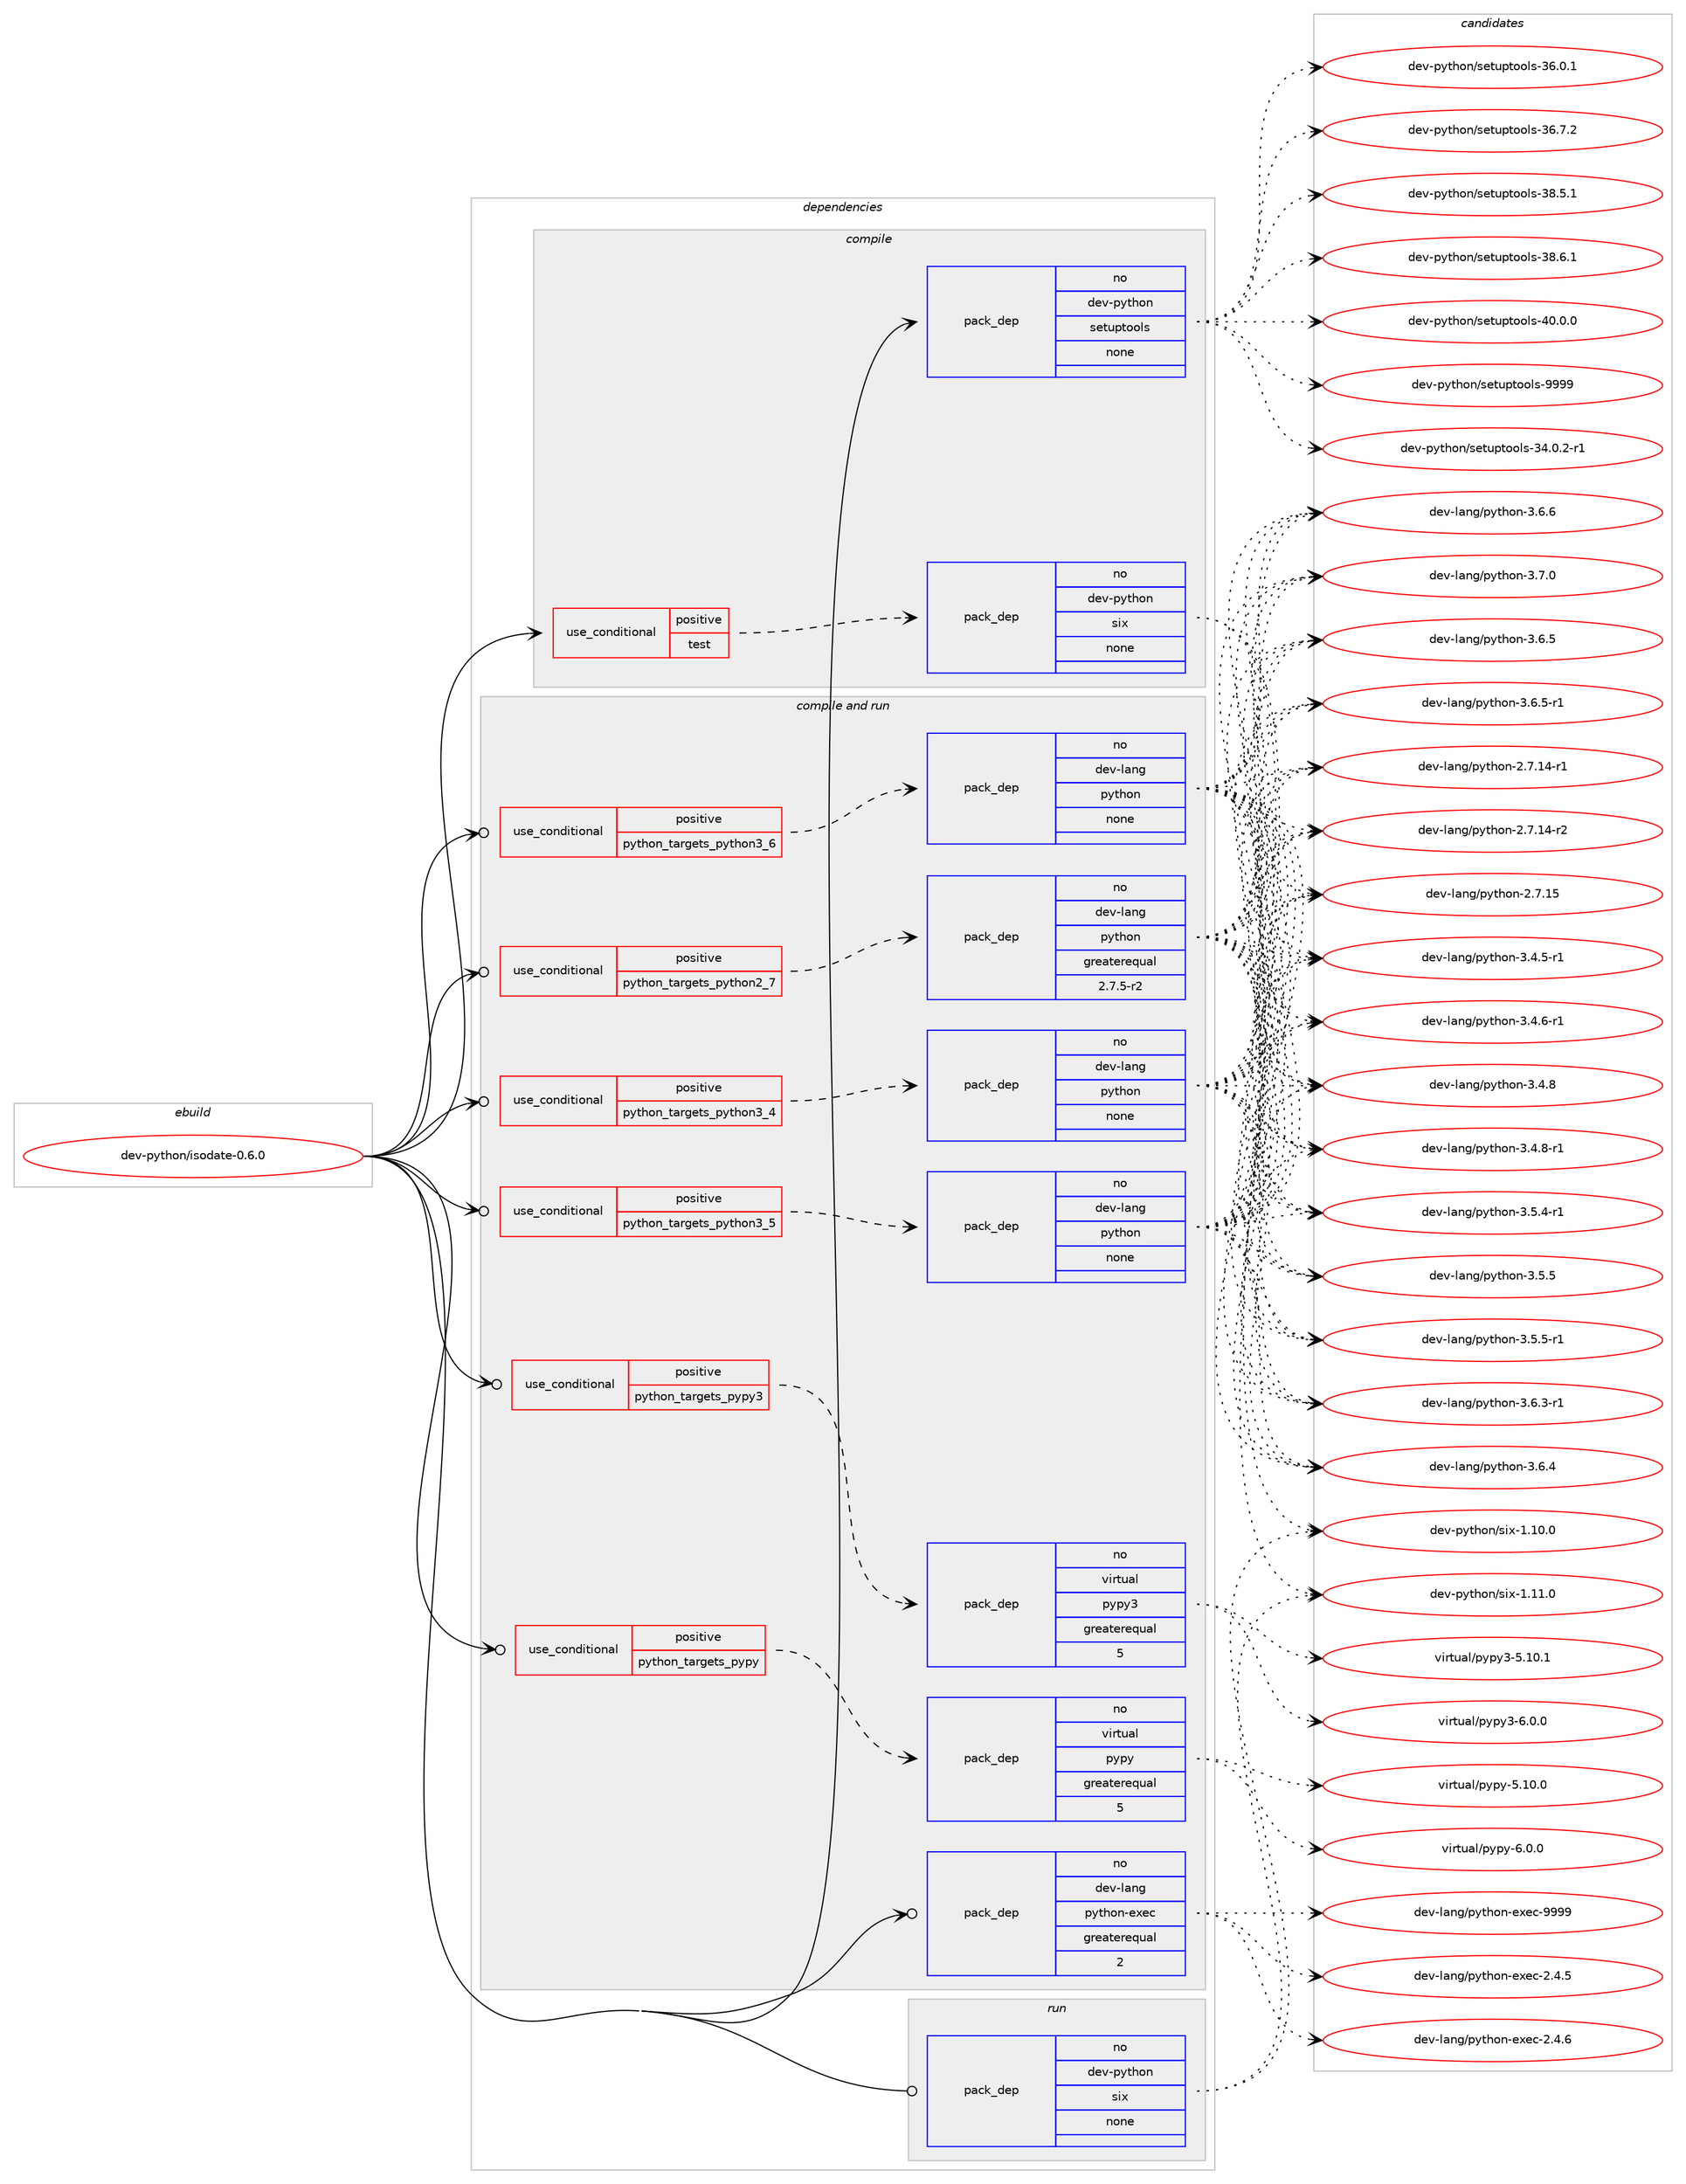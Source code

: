 digraph prolog {

# *************
# Graph options
# *************

newrank=true;
concentrate=true;
compound=true;
graph [rankdir=LR,fontname=Helvetica,fontsize=10,ranksep=1.5];#, ranksep=2.5, nodesep=0.2];
edge  [arrowhead=vee];
node  [fontname=Helvetica,fontsize=10];

# **********
# The ebuild
# **********

subgraph cluster_leftcol {
color=gray;
rank=same;
label=<<i>ebuild</i>>;
id [label="dev-python/isodate-0.6.0", color=red, width=4, href="../dev-python/isodate-0.6.0.svg"];
}

# ****************
# The dependencies
# ****************

subgraph cluster_midcol {
color=gray;
label=<<i>dependencies</i>>;
subgraph cluster_compile {
fillcolor="#eeeeee";
style=filled;
label=<<i>compile</i>>;
subgraph cond1481 {
dependency5124 [label=<<TABLE BORDER="0" CELLBORDER="1" CELLSPACING="0" CELLPADDING="4"><TR><TD ROWSPAN="3" CELLPADDING="10">use_conditional</TD></TR><TR><TD>positive</TD></TR><TR><TD>test</TD></TR></TABLE>>, shape=none, color=red];
subgraph pack3518 {
dependency5125 [label=<<TABLE BORDER="0" CELLBORDER="1" CELLSPACING="0" CELLPADDING="4" WIDTH="220"><TR><TD ROWSPAN="6" CELLPADDING="30">pack_dep</TD></TR><TR><TD WIDTH="110">no</TD></TR><TR><TD>dev-python</TD></TR><TR><TD>six</TD></TR><TR><TD>none</TD></TR><TR><TD></TD></TR></TABLE>>, shape=none, color=blue];
}
dependency5124:e -> dependency5125:w [weight=20,style="dashed",arrowhead="vee"];
}
id:e -> dependency5124:w [weight=20,style="solid",arrowhead="vee"];
subgraph pack3519 {
dependency5126 [label=<<TABLE BORDER="0" CELLBORDER="1" CELLSPACING="0" CELLPADDING="4" WIDTH="220"><TR><TD ROWSPAN="6" CELLPADDING="30">pack_dep</TD></TR><TR><TD WIDTH="110">no</TD></TR><TR><TD>dev-python</TD></TR><TR><TD>setuptools</TD></TR><TR><TD>none</TD></TR><TR><TD></TD></TR></TABLE>>, shape=none, color=blue];
}
id:e -> dependency5126:w [weight=20,style="solid",arrowhead="vee"];
}
subgraph cluster_compileandrun {
fillcolor="#eeeeee";
style=filled;
label=<<i>compile and run</i>>;
subgraph cond1482 {
dependency5127 [label=<<TABLE BORDER="0" CELLBORDER="1" CELLSPACING="0" CELLPADDING="4"><TR><TD ROWSPAN="3" CELLPADDING="10">use_conditional</TD></TR><TR><TD>positive</TD></TR><TR><TD>python_targets_pypy</TD></TR></TABLE>>, shape=none, color=red];
subgraph pack3520 {
dependency5128 [label=<<TABLE BORDER="0" CELLBORDER="1" CELLSPACING="0" CELLPADDING="4" WIDTH="220"><TR><TD ROWSPAN="6" CELLPADDING="30">pack_dep</TD></TR><TR><TD WIDTH="110">no</TD></TR><TR><TD>virtual</TD></TR><TR><TD>pypy</TD></TR><TR><TD>greaterequal</TD></TR><TR><TD>5</TD></TR></TABLE>>, shape=none, color=blue];
}
dependency5127:e -> dependency5128:w [weight=20,style="dashed",arrowhead="vee"];
}
id:e -> dependency5127:w [weight=20,style="solid",arrowhead="odotvee"];
subgraph cond1483 {
dependency5129 [label=<<TABLE BORDER="0" CELLBORDER="1" CELLSPACING="0" CELLPADDING="4"><TR><TD ROWSPAN="3" CELLPADDING="10">use_conditional</TD></TR><TR><TD>positive</TD></TR><TR><TD>python_targets_pypy3</TD></TR></TABLE>>, shape=none, color=red];
subgraph pack3521 {
dependency5130 [label=<<TABLE BORDER="0" CELLBORDER="1" CELLSPACING="0" CELLPADDING="4" WIDTH="220"><TR><TD ROWSPAN="6" CELLPADDING="30">pack_dep</TD></TR><TR><TD WIDTH="110">no</TD></TR><TR><TD>virtual</TD></TR><TR><TD>pypy3</TD></TR><TR><TD>greaterequal</TD></TR><TR><TD>5</TD></TR></TABLE>>, shape=none, color=blue];
}
dependency5129:e -> dependency5130:w [weight=20,style="dashed",arrowhead="vee"];
}
id:e -> dependency5129:w [weight=20,style="solid",arrowhead="odotvee"];
subgraph cond1484 {
dependency5131 [label=<<TABLE BORDER="0" CELLBORDER="1" CELLSPACING="0" CELLPADDING="4"><TR><TD ROWSPAN="3" CELLPADDING="10">use_conditional</TD></TR><TR><TD>positive</TD></TR><TR><TD>python_targets_python2_7</TD></TR></TABLE>>, shape=none, color=red];
subgraph pack3522 {
dependency5132 [label=<<TABLE BORDER="0" CELLBORDER="1" CELLSPACING="0" CELLPADDING="4" WIDTH="220"><TR><TD ROWSPAN="6" CELLPADDING="30">pack_dep</TD></TR><TR><TD WIDTH="110">no</TD></TR><TR><TD>dev-lang</TD></TR><TR><TD>python</TD></TR><TR><TD>greaterequal</TD></TR><TR><TD>2.7.5-r2</TD></TR></TABLE>>, shape=none, color=blue];
}
dependency5131:e -> dependency5132:w [weight=20,style="dashed",arrowhead="vee"];
}
id:e -> dependency5131:w [weight=20,style="solid",arrowhead="odotvee"];
subgraph cond1485 {
dependency5133 [label=<<TABLE BORDER="0" CELLBORDER="1" CELLSPACING="0" CELLPADDING="4"><TR><TD ROWSPAN="3" CELLPADDING="10">use_conditional</TD></TR><TR><TD>positive</TD></TR><TR><TD>python_targets_python3_4</TD></TR></TABLE>>, shape=none, color=red];
subgraph pack3523 {
dependency5134 [label=<<TABLE BORDER="0" CELLBORDER="1" CELLSPACING="0" CELLPADDING="4" WIDTH="220"><TR><TD ROWSPAN="6" CELLPADDING="30">pack_dep</TD></TR><TR><TD WIDTH="110">no</TD></TR><TR><TD>dev-lang</TD></TR><TR><TD>python</TD></TR><TR><TD>none</TD></TR><TR><TD></TD></TR></TABLE>>, shape=none, color=blue];
}
dependency5133:e -> dependency5134:w [weight=20,style="dashed",arrowhead="vee"];
}
id:e -> dependency5133:w [weight=20,style="solid",arrowhead="odotvee"];
subgraph cond1486 {
dependency5135 [label=<<TABLE BORDER="0" CELLBORDER="1" CELLSPACING="0" CELLPADDING="4"><TR><TD ROWSPAN="3" CELLPADDING="10">use_conditional</TD></TR><TR><TD>positive</TD></TR><TR><TD>python_targets_python3_5</TD></TR></TABLE>>, shape=none, color=red];
subgraph pack3524 {
dependency5136 [label=<<TABLE BORDER="0" CELLBORDER="1" CELLSPACING="0" CELLPADDING="4" WIDTH="220"><TR><TD ROWSPAN="6" CELLPADDING="30">pack_dep</TD></TR><TR><TD WIDTH="110">no</TD></TR><TR><TD>dev-lang</TD></TR><TR><TD>python</TD></TR><TR><TD>none</TD></TR><TR><TD></TD></TR></TABLE>>, shape=none, color=blue];
}
dependency5135:e -> dependency5136:w [weight=20,style="dashed",arrowhead="vee"];
}
id:e -> dependency5135:w [weight=20,style="solid",arrowhead="odotvee"];
subgraph cond1487 {
dependency5137 [label=<<TABLE BORDER="0" CELLBORDER="1" CELLSPACING="0" CELLPADDING="4"><TR><TD ROWSPAN="3" CELLPADDING="10">use_conditional</TD></TR><TR><TD>positive</TD></TR><TR><TD>python_targets_python3_6</TD></TR></TABLE>>, shape=none, color=red];
subgraph pack3525 {
dependency5138 [label=<<TABLE BORDER="0" CELLBORDER="1" CELLSPACING="0" CELLPADDING="4" WIDTH="220"><TR><TD ROWSPAN="6" CELLPADDING="30">pack_dep</TD></TR><TR><TD WIDTH="110">no</TD></TR><TR><TD>dev-lang</TD></TR><TR><TD>python</TD></TR><TR><TD>none</TD></TR><TR><TD></TD></TR></TABLE>>, shape=none, color=blue];
}
dependency5137:e -> dependency5138:w [weight=20,style="dashed",arrowhead="vee"];
}
id:e -> dependency5137:w [weight=20,style="solid",arrowhead="odotvee"];
subgraph pack3526 {
dependency5139 [label=<<TABLE BORDER="0" CELLBORDER="1" CELLSPACING="0" CELLPADDING="4" WIDTH="220"><TR><TD ROWSPAN="6" CELLPADDING="30">pack_dep</TD></TR><TR><TD WIDTH="110">no</TD></TR><TR><TD>dev-lang</TD></TR><TR><TD>python-exec</TD></TR><TR><TD>greaterequal</TD></TR><TR><TD>2</TD></TR></TABLE>>, shape=none, color=blue];
}
id:e -> dependency5139:w [weight=20,style="solid",arrowhead="odotvee"];
}
subgraph cluster_run {
fillcolor="#eeeeee";
style=filled;
label=<<i>run</i>>;
subgraph pack3527 {
dependency5140 [label=<<TABLE BORDER="0" CELLBORDER="1" CELLSPACING="0" CELLPADDING="4" WIDTH="220"><TR><TD ROWSPAN="6" CELLPADDING="30">pack_dep</TD></TR><TR><TD WIDTH="110">no</TD></TR><TR><TD>dev-python</TD></TR><TR><TD>six</TD></TR><TR><TD>none</TD></TR><TR><TD></TD></TR></TABLE>>, shape=none, color=blue];
}
id:e -> dependency5140:w [weight=20,style="solid",arrowhead="odot"];
}
}

# **************
# The candidates
# **************

subgraph cluster_choices {
rank=same;
color=gray;
label=<<i>candidates</i>>;

subgraph choice3518 {
color=black;
nodesep=1;
choice100101118451121211161041111104711510512045494649484648 [label="dev-python/six-1.10.0", color=red, width=4,href="../dev-python/six-1.10.0.svg"];
choice100101118451121211161041111104711510512045494649494648 [label="dev-python/six-1.11.0", color=red, width=4,href="../dev-python/six-1.11.0.svg"];
dependency5125:e -> choice100101118451121211161041111104711510512045494649484648:w [style=dotted,weight="100"];
dependency5125:e -> choice100101118451121211161041111104711510512045494649494648:w [style=dotted,weight="100"];
}
subgraph choice3519 {
color=black;
nodesep=1;
choice1001011184511212111610411111047115101116117112116111111108115455152464846504511449 [label="dev-python/setuptools-34.0.2-r1", color=red, width=4,href="../dev-python/setuptools-34.0.2-r1.svg"];
choice100101118451121211161041111104711510111611711211611111110811545515446484649 [label="dev-python/setuptools-36.0.1", color=red, width=4,href="../dev-python/setuptools-36.0.1.svg"];
choice100101118451121211161041111104711510111611711211611111110811545515446554650 [label="dev-python/setuptools-36.7.2", color=red, width=4,href="../dev-python/setuptools-36.7.2.svg"];
choice100101118451121211161041111104711510111611711211611111110811545515646534649 [label="dev-python/setuptools-38.5.1", color=red, width=4,href="../dev-python/setuptools-38.5.1.svg"];
choice100101118451121211161041111104711510111611711211611111110811545515646544649 [label="dev-python/setuptools-38.6.1", color=red, width=4,href="../dev-python/setuptools-38.6.1.svg"];
choice100101118451121211161041111104711510111611711211611111110811545524846484648 [label="dev-python/setuptools-40.0.0", color=red, width=4,href="../dev-python/setuptools-40.0.0.svg"];
choice10010111845112121116104111110471151011161171121161111111081154557575757 [label="dev-python/setuptools-9999", color=red, width=4,href="../dev-python/setuptools-9999.svg"];
dependency5126:e -> choice1001011184511212111610411111047115101116117112116111111108115455152464846504511449:w [style=dotted,weight="100"];
dependency5126:e -> choice100101118451121211161041111104711510111611711211611111110811545515446484649:w [style=dotted,weight="100"];
dependency5126:e -> choice100101118451121211161041111104711510111611711211611111110811545515446554650:w [style=dotted,weight="100"];
dependency5126:e -> choice100101118451121211161041111104711510111611711211611111110811545515646534649:w [style=dotted,weight="100"];
dependency5126:e -> choice100101118451121211161041111104711510111611711211611111110811545515646544649:w [style=dotted,weight="100"];
dependency5126:e -> choice100101118451121211161041111104711510111611711211611111110811545524846484648:w [style=dotted,weight="100"];
dependency5126:e -> choice10010111845112121116104111110471151011161171121161111111081154557575757:w [style=dotted,weight="100"];
}
subgraph choice3520 {
color=black;
nodesep=1;
choice118105114116117971084711212111212145534649484648 [label="virtual/pypy-5.10.0", color=red, width=4,href="../virtual/pypy-5.10.0.svg"];
choice1181051141161179710847112121112121455446484648 [label="virtual/pypy-6.0.0", color=red, width=4,href="../virtual/pypy-6.0.0.svg"];
dependency5128:e -> choice118105114116117971084711212111212145534649484648:w [style=dotted,weight="100"];
dependency5128:e -> choice1181051141161179710847112121112121455446484648:w [style=dotted,weight="100"];
}
subgraph choice3521 {
color=black;
nodesep=1;
choice11810511411611797108471121211121215145534649484649 [label="virtual/pypy3-5.10.1", color=red, width=4,href="../virtual/pypy3-5.10.1.svg"];
choice118105114116117971084711212111212151455446484648 [label="virtual/pypy3-6.0.0", color=red, width=4,href="../virtual/pypy3-6.0.0.svg"];
dependency5130:e -> choice11810511411611797108471121211121215145534649484649:w [style=dotted,weight="100"];
dependency5130:e -> choice118105114116117971084711212111212151455446484648:w [style=dotted,weight="100"];
}
subgraph choice3522 {
color=black;
nodesep=1;
choice100101118451089711010347112121116104111110455046554649524511449 [label="dev-lang/python-2.7.14-r1", color=red, width=4,href="../dev-lang/python-2.7.14-r1.svg"];
choice100101118451089711010347112121116104111110455046554649524511450 [label="dev-lang/python-2.7.14-r2", color=red, width=4,href="../dev-lang/python-2.7.14-r2.svg"];
choice10010111845108971101034711212111610411111045504655464953 [label="dev-lang/python-2.7.15", color=red, width=4,href="../dev-lang/python-2.7.15.svg"];
choice1001011184510897110103471121211161041111104551465246534511449 [label="dev-lang/python-3.4.5-r1", color=red, width=4,href="../dev-lang/python-3.4.5-r1.svg"];
choice1001011184510897110103471121211161041111104551465246544511449 [label="dev-lang/python-3.4.6-r1", color=red, width=4,href="../dev-lang/python-3.4.6-r1.svg"];
choice100101118451089711010347112121116104111110455146524656 [label="dev-lang/python-3.4.8", color=red, width=4,href="../dev-lang/python-3.4.8.svg"];
choice1001011184510897110103471121211161041111104551465246564511449 [label="dev-lang/python-3.4.8-r1", color=red, width=4,href="../dev-lang/python-3.4.8-r1.svg"];
choice1001011184510897110103471121211161041111104551465346524511449 [label="dev-lang/python-3.5.4-r1", color=red, width=4,href="../dev-lang/python-3.5.4-r1.svg"];
choice100101118451089711010347112121116104111110455146534653 [label="dev-lang/python-3.5.5", color=red, width=4,href="../dev-lang/python-3.5.5.svg"];
choice1001011184510897110103471121211161041111104551465346534511449 [label="dev-lang/python-3.5.5-r1", color=red, width=4,href="../dev-lang/python-3.5.5-r1.svg"];
choice1001011184510897110103471121211161041111104551465446514511449 [label="dev-lang/python-3.6.3-r1", color=red, width=4,href="../dev-lang/python-3.6.3-r1.svg"];
choice100101118451089711010347112121116104111110455146544652 [label="dev-lang/python-3.6.4", color=red, width=4,href="../dev-lang/python-3.6.4.svg"];
choice100101118451089711010347112121116104111110455146544653 [label="dev-lang/python-3.6.5", color=red, width=4,href="../dev-lang/python-3.6.5.svg"];
choice1001011184510897110103471121211161041111104551465446534511449 [label="dev-lang/python-3.6.5-r1", color=red, width=4,href="../dev-lang/python-3.6.5-r1.svg"];
choice100101118451089711010347112121116104111110455146544654 [label="dev-lang/python-3.6.6", color=red, width=4,href="../dev-lang/python-3.6.6.svg"];
choice100101118451089711010347112121116104111110455146554648 [label="dev-lang/python-3.7.0", color=red, width=4,href="../dev-lang/python-3.7.0.svg"];
dependency5132:e -> choice100101118451089711010347112121116104111110455046554649524511449:w [style=dotted,weight="100"];
dependency5132:e -> choice100101118451089711010347112121116104111110455046554649524511450:w [style=dotted,weight="100"];
dependency5132:e -> choice10010111845108971101034711212111610411111045504655464953:w [style=dotted,weight="100"];
dependency5132:e -> choice1001011184510897110103471121211161041111104551465246534511449:w [style=dotted,weight="100"];
dependency5132:e -> choice1001011184510897110103471121211161041111104551465246544511449:w [style=dotted,weight="100"];
dependency5132:e -> choice100101118451089711010347112121116104111110455146524656:w [style=dotted,weight="100"];
dependency5132:e -> choice1001011184510897110103471121211161041111104551465246564511449:w [style=dotted,weight="100"];
dependency5132:e -> choice1001011184510897110103471121211161041111104551465346524511449:w [style=dotted,weight="100"];
dependency5132:e -> choice100101118451089711010347112121116104111110455146534653:w [style=dotted,weight="100"];
dependency5132:e -> choice1001011184510897110103471121211161041111104551465346534511449:w [style=dotted,weight="100"];
dependency5132:e -> choice1001011184510897110103471121211161041111104551465446514511449:w [style=dotted,weight="100"];
dependency5132:e -> choice100101118451089711010347112121116104111110455146544652:w [style=dotted,weight="100"];
dependency5132:e -> choice100101118451089711010347112121116104111110455146544653:w [style=dotted,weight="100"];
dependency5132:e -> choice1001011184510897110103471121211161041111104551465446534511449:w [style=dotted,weight="100"];
dependency5132:e -> choice100101118451089711010347112121116104111110455146544654:w [style=dotted,weight="100"];
dependency5132:e -> choice100101118451089711010347112121116104111110455146554648:w [style=dotted,weight="100"];
}
subgraph choice3523 {
color=black;
nodesep=1;
choice100101118451089711010347112121116104111110455046554649524511449 [label="dev-lang/python-2.7.14-r1", color=red, width=4,href="../dev-lang/python-2.7.14-r1.svg"];
choice100101118451089711010347112121116104111110455046554649524511450 [label="dev-lang/python-2.7.14-r2", color=red, width=4,href="../dev-lang/python-2.7.14-r2.svg"];
choice10010111845108971101034711212111610411111045504655464953 [label="dev-lang/python-2.7.15", color=red, width=4,href="../dev-lang/python-2.7.15.svg"];
choice1001011184510897110103471121211161041111104551465246534511449 [label="dev-lang/python-3.4.5-r1", color=red, width=4,href="../dev-lang/python-3.4.5-r1.svg"];
choice1001011184510897110103471121211161041111104551465246544511449 [label="dev-lang/python-3.4.6-r1", color=red, width=4,href="../dev-lang/python-3.4.6-r1.svg"];
choice100101118451089711010347112121116104111110455146524656 [label="dev-lang/python-3.4.8", color=red, width=4,href="../dev-lang/python-3.4.8.svg"];
choice1001011184510897110103471121211161041111104551465246564511449 [label="dev-lang/python-3.4.8-r1", color=red, width=4,href="../dev-lang/python-3.4.8-r1.svg"];
choice1001011184510897110103471121211161041111104551465346524511449 [label="dev-lang/python-3.5.4-r1", color=red, width=4,href="../dev-lang/python-3.5.4-r1.svg"];
choice100101118451089711010347112121116104111110455146534653 [label="dev-lang/python-3.5.5", color=red, width=4,href="../dev-lang/python-3.5.5.svg"];
choice1001011184510897110103471121211161041111104551465346534511449 [label="dev-lang/python-3.5.5-r1", color=red, width=4,href="../dev-lang/python-3.5.5-r1.svg"];
choice1001011184510897110103471121211161041111104551465446514511449 [label="dev-lang/python-3.6.3-r1", color=red, width=4,href="../dev-lang/python-3.6.3-r1.svg"];
choice100101118451089711010347112121116104111110455146544652 [label="dev-lang/python-3.6.4", color=red, width=4,href="../dev-lang/python-3.6.4.svg"];
choice100101118451089711010347112121116104111110455146544653 [label="dev-lang/python-3.6.5", color=red, width=4,href="../dev-lang/python-3.6.5.svg"];
choice1001011184510897110103471121211161041111104551465446534511449 [label="dev-lang/python-3.6.5-r1", color=red, width=4,href="../dev-lang/python-3.6.5-r1.svg"];
choice100101118451089711010347112121116104111110455146544654 [label="dev-lang/python-3.6.6", color=red, width=4,href="../dev-lang/python-3.6.6.svg"];
choice100101118451089711010347112121116104111110455146554648 [label="dev-lang/python-3.7.0", color=red, width=4,href="../dev-lang/python-3.7.0.svg"];
dependency5134:e -> choice100101118451089711010347112121116104111110455046554649524511449:w [style=dotted,weight="100"];
dependency5134:e -> choice100101118451089711010347112121116104111110455046554649524511450:w [style=dotted,weight="100"];
dependency5134:e -> choice10010111845108971101034711212111610411111045504655464953:w [style=dotted,weight="100"];
dependency5134:e -> choice1001011184510897110103471121211161041111104551465246534511449:w [style=dotted,weight="100"];
dependency5134:e -> choice1001011184510897110103471121211161041111104551465246544511449:w [style=dotted,weight="100"];
dependency5134:e -> choice100101118451089711010347112121116104111110455146524656:w [style=dotted,weight="100"];
dependency5134:e -> choice1001011184510897110103471121211161041111104551465246564511449:w [style=dotted,weight="100"];
dependency5134:e -> choice1001011184510897110103471121211161041111104551465346524511449:w [style=dotted,weight="100"];
dependency5134:e -> choice100101118451089711010347112121116104111110455146534653:w [style=dotted,weight="100"];
dependency5134:e -> choice1001011184510897110103471121211161041111104551465346534511449:w [style=dotted,weight="100"];
dependency5134:e -> choice1001011184510897110103471121211161041111104551465446514511449:w [style=dotted,weight="100"];
dependency5134:e -> choice100101118451089711010347112121116104111110455146544652:w [style=dotted,weight="100"];
dependency5134:e -> choice100101118451089711010347112121116104111110455146544653:w [style=dotted,weight="100"];
dependency5134:e -> choice1001011184510897110103471121211161041111104551465446534511449:w [style=dotted,weight="100"];
dependency5134:e -> choice100101118451089711010347112121116104111110455146544654:w [style=dotted,weight="100"];
dependency5134:e -> choice100101118451089711010347112121116104111110455146554648:w [style=dotted,weight="100"];
}
subgraph choice3524 {
color=black;
nodesep=1;
choice100101118451089711010347112121116104111110455046554649524511449 [label="dev-lang/python-2.7.14-r1", color=red, width=4,href="../dev-lang/python-2.7.14-r1.svg"];
choice100101118451089711010347112121116104111110455046554649524511450 [label="dev-lang/python-2.7.14-r2", color=red, width=4,href="../dev-lang/python-2.7.14-r2.svg"];
choice10010111845108971101034711212111610411111045504655464953 [label="dev-lang/python-2.7.15", color=red, width=4,href="../dev-lang/python-2.7.15.svg"];
choice1001011184510897110103471121211161041111104551465246534511449 [label="dev-lang/python-3.4.5-r1", color=red, width=4,href="../dev-lang/python-3.4.5-r1.svg"];
choice1001011184510897110103471121211161041111104551465246544511449 [label="dev-lang/python-3.4.6-r1", color=red, width=4,href="../dev-lang/python-3.4.6-r1.svg"];
choice100101118451089711010347112121116104111110455146524656 [label="dev-lang/python-3.4.8", color=red, width=4,href="../dev-lang/python-3.4.8.svg"];
choice1001011184510897110103471121211161041111104551465246564511449 [label="dev-lang/python-3.4.8-r1", color=red, width=4,href="../dev-lang/python-3.4.8-r1.svg"];
choice1001011184510897110103471121211161041111104551465346524511449 [label="dev-lang/python-3.5.4-r1", color=red, width=4,href="../dev-lang/python-3.5.4-r1.svg"];
choice100101118451089711010347112121116104111110455146534653 [label="dev-lang/python-3.5.5", color=red, width=4,href="../dev-lang/python-3.5.5.svg"];
choice1001011184510897110103471121211161041111104551465346534511449 [label="dev-lang/python-3.5.5-r1", color=red, width=4,href="../dev-lang/python-3.5.5-r1.svg"];
choice1001011184510897110103471121211161041111104551465446514511449 [label="dev-lang/python-3.6.3-r1", color=red, width=4,href="../dev-lang/python-3.6.3-r1.svg"];
choice100101118451089711010347112121116104111110455146544652 [label="dev-lang/python-3.6.4", color=red, width=4,href="../dev-lang/python-3.6.4.svg"];
choice100101118451089711010347112121116104111110455146544653 [label="dev-lang/python-3.6.5", color=red, width=4,href="../dev-lang/python-3.6.5.svg"];
choice1001011184510897110103471121211161041111104551465446534511449 [label="dev-lang/python-3.6.5-r1", color=red, width=4,href="../dev-lang/python-3.6.5-r1.svg"];
choice100101118451089711010347112121116104111110455146544654 [label="dev-lang/python-3.6.6", color=red, width=4,href="../dev-lang/python-3.6.6.svg"];
choice100101118451089711010347112121116104111110455146554648 [label="dev-lang/python-3.7.0", color=red, width=4,href="../dev-lang/python-3.7.0.svg"];
dependency5136:e -> choice100101118451089711010347112121116104111110455046554649524511449:w [style=dotted,weight="100"];
dependency5136:e -> choice100101118451089711010347112121116104111110455046554649524511450:w [style=dotted,weight="100"];
dependency5136:e -> choice10010111845108971101034711212111610411111045504655464953:w [style=dotted,weight="100"];
dependency5136:e -> choice1001011184510897110103471121211161041111104551465246534511449:w [style=dotted,weight="100"];
dependency5136:e -> choice1001011184510897110103471121211161041111104551465246544511449:w [style=dotted,weight="100"];
dependency5136:e -> choice100101118451089711010347112121116104111110455146524656:w [style=dotted,weight="100"];
dependency5136:e -> choice1001011184510897110103471121211161041111104551465246564511449:w [style=dotted,weight="100"];
dependency5136:e -> choice1001011184510897110103471121211161041111104551465346524511449:w [style=dotted,weight="100"];
dependency5136:e -> choice100101118451089711010347112121116104111110455146534653:w [style=dotted,weight="100"];
dependency5136:e -> choice1001011184510897110103471121211161041111104551465346534511449:w [style=dotted,weight="100"];
dependency5136:e -> choice1001011184510897110103471121211161041111104551465446514511449:w [style=dotted,weight="100"];
dependency5136:e -> choice100101118451089711010347112121116104111110455146544652:w [style=dotted,weight="100"];
dependency5136:e -> choice100101118451089711010347112121116104111110455146544653:w [style=dotted,weight="100"];
dependency5136:e -> choice1001011184510897110103471121211161041111104551465446534511449:w [style=dotted,weight="100"];
dependency5136:e -> choice100101118451089711010347112121116104111110455146544654:w [style=dotted,weight="100"];
dependency5136:e -> choice100101118451089711010347112121116104111110455146554648:w [style=dotted,weight="100"];
}
subgraph choice3525 {
color=black;
nodesep=1;
choice100101118451089711010347112121116104111110455046554649524511449 [label="dev-lang/python-2.7.14-r1", color=red, width=4,href="../dev-lang/python-2.7.14-r1.svg"];
choice100101118451089711010347112121116104111110455046554649524511450 [label="dev-lang/python-2.7.14-r2", color=red, width=4,href="../dev-lang/python-2.7.14-r2.svg"];
choice10010111845108971101034711212111610411111045504655464953 [label="dev-lang/python-2.7.15", color=red, width=4,href="../dev-lang/python-2.7.15.svg"];
choice1001011184510897110103471121211161041111104551465246534511449 [label="dev-lang/python-3.4.5-r1", color=red, width=4,href="../dev-lang/python-3.4.5-r1.svg"];
choice1001011184510897110103471121211161041111104551465246544511449 [label="dev-lang/python-3.4.6-r1", color=red, width=4,href="../dev-lang/python-3.4.6-r1.svg"];
choice100101118451089711010347112121116104111110455146524656 [label="dev-lang/python-3.4.8", color=red, width=4,href="../dev-lang/python-3.4.8.svg"];
choice1001011184510897110103471121211161041111104551465246564511449 [label="dev-lang/python-3.4.8-r1", color=red, width=4,href="../dev-lang/python-3.4.8-r1.svg"];
choice1001011184510897110103471121211161041111104551465346524511449 [label="dev-lang/python-3.5.4-r1", color=red, width=4,href="../dev-lang/python-3.5.4-r1.svg"];
choice100101118451089711010347112121116104111110455146534653 [label="dev-lang/python-3.5.5", color=red, width=4,href="../dev-lang/python-3.5.5.svg"];
choice1001011184510897110103471121211161041111104551465346534511449 [label="dev-lang/python-3.5.5-r1", color=red, width=4,href="../dev-lang/python-3.5.5-r1.svg"];
choice1001011184510897110103471121211161041111104551465446514511449 [label="dev-lang/python-3.6.3-r1", color=red, width=4,href="../dev-lang/python-3.6.3-r1.svg"];
choice100101118451089711010347112121116104111110455146544652 [label="dev-lang/python-3.6.4", color=red, width=4,href="../dev-lang/python-3.6.4.svg"];
choice100101118451089711010347112121116104111110455146544653 [label="dev-lang/python-3.6.5", color=red, width=4,href="../dev-lang/python-3.6.5.svg"];
choice1001011184510897110103471121211161041111104551465446534511449 [label="dev-lang/python-3.6.5-r1", color=red, width=4,href="../dev-lang/python-3.6.5-r1.svg"];
choice100101118451089711010347112121116104111110455146544654 [label="dev-lang/python-3.6.6", color=red, width=4,href="../dev-lang/python-3.6.6.svg"];
choice100101118451089711010347112121116104111110455146554648 [label="dev-lang/python-3.7.0", color=red, width=4,href="../dev-lang/python-3.7.0.svg"];
dependency5138:e -> choice100101118451089711010347112121116104111110455046554649524511449:w [style=dotted,weight="100"];
dependency5138:e -> choice100101118451089711010347112121116104111110455046554649524511450:w [style=dotted,weight="100"];
dependency5138:e -> choice10010111845108971101034711212111610411111045504655464953:w [style=dotted,weight="100"];
dependency5138:e -> choice1001011184510897110103471121211161041111104551465246534511449:w [style=dotted,weight="100"];
dependency5138:e -> choice1001011184510897110103471121211161041111104551465246544511449:w [style=dotted,weight="100"];
dependency5138:e -> choice100101118451089711010347112121116104111110455146524656:w [style=dotted,weight="100"];
dependency5138:e -> choice1001011184510897110103471121211161041111104551465246564511449:w [style=dotted,weight="100"];
dependency5138:e -> choice1001011184510897110103471121211161041111104551465346524511449:w [style=dotted,weight="100"];
dependency5138:e -> choice100101118451089711010347112121116104111110455146534653:w [style=dotted,weight="100"];
dependency5138:e -> choice1001011184510897110103471121211161041111104551465346534511449:w [style=dotted,weight="100"];
dependency5138:e -> choice1001011184510897110103471121211161041111104551465446514511449:w [style=dotted,weight="100"];
dependency5138:e -> choice100101118451089711010347112121116104111110455146544652:w [style=dotted,weight="100"];
dependency5138:e -> choice100101118451089711010347112121116104111110455146544653:w [style=dotted,weight="100"];
dependency5138:e -> choice1001011184510897110103471121211161041111104551465446534511449:w [style=dotted,weight="100"];
dependency5138:e -> choice100101118451089711010347112121116104111110455146544654:w [style=dotted,weight="100"];
dependency5138:e -> choice100101118451089711010347112121116104111110455146554648:w [style=dotted,weight="100"];
}
subgraph choice3526 {
color=black;
nodesep=1;
choice1001011184510897110103471121211161041111104510112010199455046524653 [label="dev-lang/python-exec-2.4.5", color=red, width=4,href="../dev-lang/python-exec-2.4.5.svg"];
choice1001011184510897110103471121211161041111104510112010199455046524654 [label="dev-lang/python-exec-2.4.6", color=red, width=4,href="../dev-lang/python-exec-2.4.6.svg"];
choice10010111845108971101034711212111610411111045101120101994557575757 [label="dev-lang/python-exec-9999", color=red, width=4,href="../dev-lang/python-exec-9999.svg"];
dependency5139:e -> choice1001011184510897110103471121211161041111104510112010199455046524653:w [style=dotted,weight="100"];
dependency5139:e -> choice1001011184510897110103471121211161041111104510112010199455046524654:w [style=dotted,weight="100"];
dependency5139:e -> choice10010111845108971101034711212111610411111045101120101994557575757:w [style=dotted,weight="100"];
}
subgraph choice3527 {
color=black;
nodesep=1;
choice100101118451121211161041111104711510512045494649484648 [label="dev-python/six-1.10.0", color=red, width=4,href="../dev-python/six-1.10.0.svg"];
choice100101118451121211161041111104711510512045494649494648 [label="dev-python/six-1.11.0", color=red, width=4,href="../dev-python/six-1.11.0.svg"];
dependency5140:e -> choice100101118451121211161041111104711510512045494649484648:w [style=dotted,weight="100"];
dependency5140:e -> choice100101118451121211161041111104711510512045494649494648:w [style=dotted,weight="100"];
}
}

}
